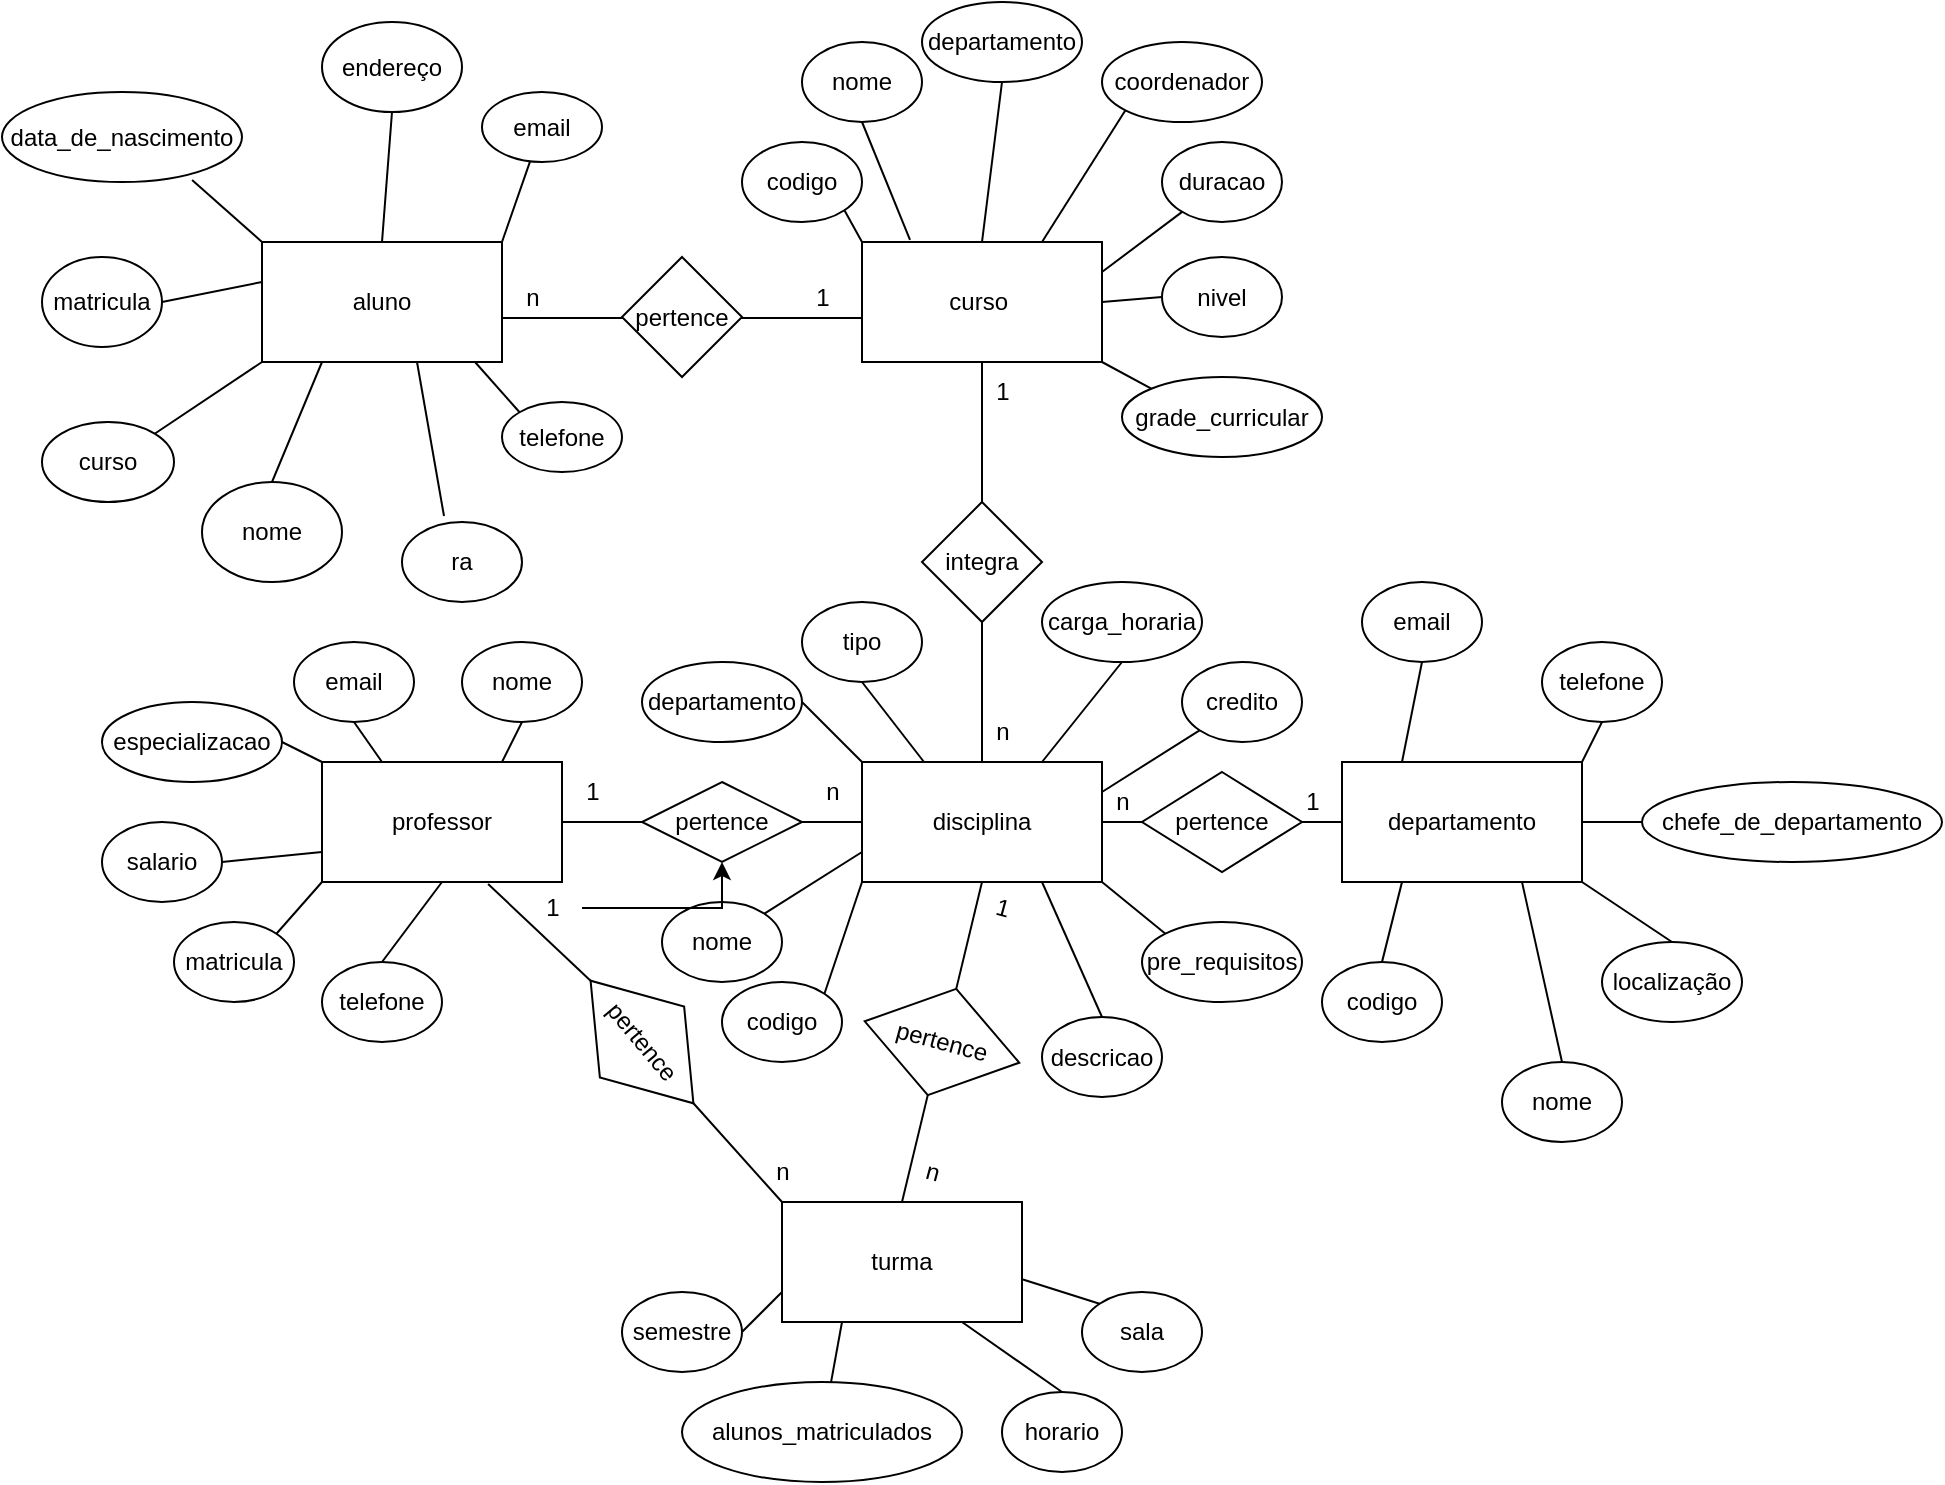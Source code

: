 <mxfile version="24.4.8" type="device">
  <diagram name="Página-1" id="oLcNaSpRR32SJvCwvY3e">
    <mxGraphModel dx="1583" dy="1569" grid="1" gridSize="10" guides="1" tooltips="1" connect="1" arrows="1" fold="1" page="1" pageScale="1" pageWidth="827" pageHeight="1169" math="0" shadow="0">
      <root>
        <mxCell id="0" />
        <mxCell id="1" parent="0" />
        <mxCell id="YKiijx3482X-Gz-cLtJe-30" value="professor" style="rounded=0;whiteSpace=wrap;html=1;" parent="1" vertex="1">
          <mxGeometry x="100" y="300" width="120" height="60" as="geometry" />
        </mxCell>
        <mxCell id="YKiijx3482X-Gz-cLtJe-31" value="departamento" style="rounded=0;whiteSpace=wrap;html=1;" parent="1" vertex="1">
          <mxGeometry x="610" y="300" width="120" height="60" as="geometry" />
        </mxCell>
        <mxCell id="YKiijx3482X-Gz-cLtJe-32" value="turma" style="rounded=0;whiteSpace=wrap;html=1;" parent="1" vertex="1">
          <mxGeometry x="330" y="520" width="120" height="60" as="geometry" />
        </mxCell>
        <mxCell id="YKiijx3482X-Gz-cLtJe-33" value="aluno" style="rounded=0;whiteSpace=wrap;html=1;" parent="1" vertex="1">
          <mxGeometry x="70" y="40" width="120" height="60" as="geometry" />
        </mxCell>
        <mxCell id="YKiijx3482X-Gz-cLtJe-34" value="curso&amp;nbsp;" style="rounded=0;whiteSpace=wrap;html=1;" parent="1" vertex="1">
          <mxGeometry x="370" y="40" width="120" height="60" as="geometry" />
        </mxCell>
        <mxCell id="YKiijx3482X-Gz-cLtJe-35" value="disciplina" style="rounded=0;whiteSpace=wrap;html=1;" parent="1" vertex="1">
          <mxGeometry x="370" y="300" width="120" height="60" as="geometry" />
        </mxCell>
        <mxCell id="YKiijx3482X-Gz-cLtJe-42" value="ra" style="ellipse;whiteSpace=wrap;html=1;" parent="1" vertex="1">
          <mxGeometry x="140" y="180" width="60" height="40" as="geometry" />
        </mxCell>
        <mxCell id="YKiijx3482X-Gz-cLtJe-43" value="matricula" style="ellipse;whiteSpace=wrap;html=1;" parent="1" vertex="1">
          <mxGeometry x="-40" y="47.5" width="60" height="45" as="geometry" />
        </mxCell>
        <mxCell id="YKiijx3482X-Gz-cLtJe-44" value="nome" style="ellipse;whiteSpace=wrap;html=1;" parent="1" vertex="1">
          <mxGeometry x="40" y="160" width="70" height="50" as="geometry" />
        </mxCell>
        <mxCell id="YKiijx3482X-Gz-cLtJe-45" value="curso" style="ellipse;whiteSpace=wrap;html=1;" parent="1" vertex="1">
          <mxGeometry x="-40" y="130" width="66" height="40" as="geometry" />
        </mxCell>
        <mxCell id="YKiijx3482X-Gz-cLtJe-46" value="email" style="ellipse;whiteSpace=wrap;html=1;" parent="1" vertex="1">
          <mxGeometry x="180" y="-35" width="60" height="35" as="geometry" />
        </mxCell>
        <mxCell id="YKiijx3482X-Gz-cLtJe-47" value="telefone" style="ellipse;whiteSpace=wrap;html=1;" parent="1" vertex="1">
          <mxGeometry x="190" y="120" width="60" height="35" as="geometry" />
        </mxCell>
        <mxCell id="YKiijx3482X-Gz-cLtJe-48" value="endereço" style="ellipse;whiteSpace=wrap;html=1;" parent="1" vertex="1">
          <mxGeometry x="100" y="-70" width="70" height="45" as="geometry" />
        </mxCell>
        <mxCell id="YKiijx3482X-Gz-cLtJe-49" value="data_de_nascimento" style="ellipse;whiteSpace=wrap;html=1;" parent="1" vertex="1">
          <mxGeometry x="-60" y="-35" width="120" height="45" as="geometry" />
        </mxCell>
        <mxCell id="YKiijx3482X-Gz-cLtJe-52" value="" style="endArrow=none;html=1;rounded=0;entryX=0;entryY=0.633;entryDx=0;entryDy=0;entryPerimeter=0;" parent="1" target="YKiijx3482X-Gz-cLtJe-34" edge="1">
          <mxGeometry width="50" height="50" relative="1" as="geometry">
            <mxPoint x="190" y="78" as="sourcePoint" />
            <mxPoint x="240" y="30" as="targetPoint" />
          </mxGeometry>
        </mxCell>
        <mxCell id="YKiijx3482X-Gz-cLtJe-53" value="pertence" style="rhombus;whiteSpace=wrap;html=1;" parent="1" vertex="1">
          <mxGeometry x="250" y="47.5" width="60" height="60" as="geometry" />
        </mxCell>
        <mxCell id="YKiijx3482X-Gz-cLtJe-54" value="" style="endArrow=none;html=1;rounded=0;exitX=0.5;exitY=0;exitDx=0;exitDy=0;entryX=0.25;entryY=1;entryDx=0;entryDy=0;" parent="1" source="YKiijx3482X-Gz-cLtJe-44" target="YKiijx3482X-Gz-cLtJe-33" edge="1">
          <mxGeometry width="50" height="50" relative="1" as="geometry">
            <mxPoint x="390" y="220" as="sourcePoint" />
            <mxPoint x="440" y="170" as="targetPoint" />
          </mxGeometry>
        </mxCell>
        <mxCell id="YKiijx3482X-Gz-cLtJe-55" value="" style="endArrow=none;html=1;rounded=0;exitX=0.35;exitY=-0.075;exitDx=0;exitDy=0;entryX=0.25;entryY=1;entryDx=0;entryDy=0;exitPerimeter=0;" parent="1" source="YKiijx3482X-Gz-cLtJe-42" edge="1">
          <mxGeometry width="50" height="50" relative="1" as="geometry">
            <mxPoint x="122.5" y="160" as="sourcePoint" />
            <mxPoint x="147.5" y="100" as="targetPoint" />
          </mxGeometry>
        </mxCell>
        <mxCell id="YKiijx3482X-Gz-cLtJe-56" value="" style="endArrow=none;html=1;rounded=0;exitX=0;exitY=0;exitDx=0;exitDy=0;entryX=0.25;entryY=1;entryDx=0;entryDy=0;" parent="1" source="YKiijx3482X-Gz-cLtJe-47" edge="1">
          <mxGeometry width="50" height="50" relative="1" as="geometry">
            <mxPoint x="190" y="177" as="sourcePoint" />
            <mxPoint x="176.5" y="100" as="targetPoint" />
          </mxGeometry>
        </mxCell>
        <mxCell id="YKiijx3482X-Gz-cLtJe-57" value="" style="endArrow=none;html=1;rounded=0;entryX=0.25;entryY=1;entryDx=0;entryDy=0;exitX=0.5;exitY=0;exitDx=0;exitDy=0;" parent="1" source="YKiijx3482X-Gz-cLtJe-33" edge="1">
          <mxGeometry width="50" height="50" relative="1" as="geometry">
            <mxPoint x="100" y="40" as="sourcePoint" />
            <mxPoint x="135" y="-25" as="targetPoint" />
          </mxGeometry>
        </mxCell>
        <mxCell id="YKiijx3482X-Gz-cLtJe-58" value="" style="endArrow=none;html=1;rounded=0;exitX=1;exitY=0;exitDx=0;exitDy=0;entryX=0.25;entryY=1;entryDx=0;entryDy=0;" parent="1" source="YKiijx3482X-Gz-cLtJe-45" edge="1">
          <mxGeometry width="50" height="50" relative="1" as="geometry">
            <mxPoint x="45" y="160" as="sourcePoint" />
            <mxPoint x="70" y="100" as="targetPoint" />
          </mxGeometry>
        </mxCell>
        <mxCell id="YKiijx3482X-Gz-cLtJe-59" value="" style="endArrow=none;html=1;rounded=0;exitX=0;exitY=0;exitDx=0;exitDy=0;entryX=0.792;entryY=0.978;entryDx=0;entryDy=0;entryPerimeter=0;" parent="1" source="YKiijx3482X-Gz-cLtJe-33" target="YKiijx3482X-Gz-cLtJe-49" edge="1">
          <mxGeometry width="50" height="50" relative="1" as="geometry">
            <mxPoint x="40" y="80" as="sourcePoint" />
            <mxPoint x="65" y="20" as="targetPoint" />
          </mxGeometry>
        </mxCell>
        <mxCell id="YKiijx3482X-Gz-cLtJe-60" value="" style="endArrow=none;html=1;rounded=0;exitX=1;exitY=0.5;exitDx=0;exitDy=0;entryX=0.25;entryY=1;entryDx=0;entryDy=0;" parent="1" source="YKiijx3482X-Gz-cLtJe-43" edge="1">
          <mxGeometry width="50" height="50" relative="1" as="geometry">
            <mxPoint x="45" y="120" as="sourcePoint" />
            <mxPoint x="70" y="60" as="targetPoint" />
          </mxGeometry>
        </mxCell>
        <mxCell id="YKiijx3482X-Gz-cLtJe-62" value="" style="endArrow=none;html=1;rounded=0;exitX=1;exitY=0;exitDx=0;exitDy=0;" parent="1" source="YKiijx3482X-Gz-cLtJe-33" target="YKiijx3482X-Gz-cLtJe-46" edge="1">
          <mxGeometry width="50" height="50" relative="1" as="geometry">
            <mxPoint x="80" y="50" as="sourcePoint" />
            <mxPoint x="75" y="30" as="targetPoint" />
          </mxGeometry>
        </mxCell>
        <mxCell id="YKiijx3482X-Gz-cLtJe-63" value="" style="endArrow=none;html=1;rounded=0;entryX=0.5;entryY=1;entryDx=0;entryDy=0;" parent="1" source="YKiijx3482X-Gz-cLtJe-64" target="YKiijx3482X-Gz-cLtJe-34" edge="1">
          <mxGeometry width="50" height="50" relative="1" as="geometry">
            <mxPoint x="430" y="300" as="sourcePoint" />
            <mxPoint x="480" y="250" as="targetPoint" />
          </mxGeometry>
        </mxCell>
        <mxCell id="YKiijx3482X-Gz-cLtJe-65" value="" style="endArrow=none;html=1;rounded=0;entryX=0.5;entryY=1;entryDx=0;entryDy=0;" parent="1" target="YKiijx3482X-Gz-cLtJe-64" edge="1">
          <mxGeometry width="50" height="50" relative="1" as="geometry">
            <mxPoint x="430" y="300" as="sourcePoint" />
            <mxPoint x="430" y="100" as="targetPoint" />
          </mxGeometry>
        </mxCell>
        <mxCell id="YKiijx3482X-Gz-cLtJe-64" value="integra" style="rhombus;whiteSpace=wrap;html=1;" parent="1" vertex="1">
          <mxGeometry x="400" y="170" width="60" height="60" as="geometry" />
        </mxCell>
        <mxCell id="YKiijx3482X-Gz-cLtJe-67" value="nivel" style="ellipse;whiteSpace=wrap;html=1;" parent="1" vertex="1">
          <mxGeometry x="520" y="47.5" width="60" height="40" as="geometry" />
        </mxCell>
        <mxCell id="YKiijx3482X-Gz-cLtJe-68" value="duracao" style="ellipse;whiteSpace=wrap;html=1;" parent="1" vertex="1">
          <mxGeometry x="520" y="-10" width="60" height="40" as="geometry" />
        </mxCell>
        <mxCell id="YKiijx3482X-Gz-cLtJe-69" value="coordenador" style="ellipse;whiteSpace=wrap;html=1;" parent="1" vertex="1">
          <mxGeometry x="490" y="-60" width="80" height="40" as="geometry" />
        </mxCell>
        <mxCell id="YKiijx3482X-Gz-cLtJe-70" value="nome" style="ellipse;whiteSpace=wrap;html=1;" parent="1" vertex="1">
          <mxGeometry x="340" y="-60" width="60" height="40" as="geometry" />
        </mxCell>
        <mxCell id="YKiijx3482X-Gz-cLtJe-71" value="codigo" style="ellipse;whiteSpace=wrap;html=1;" parent="1" vertex="1">
          <mxGeometry x="310" y="-10" width="60" height="40" as="geometry" />
        </mxCell>
        <mxCell id="YKiijx3482X-Gz-cLtJe-72" value="departamento" style="ellipse;whiteSpace=wrap;html=1;" parent="1" vertex="1">
          <mxGeometry x="400" y="-80" width="80" height="40" as="geometry" />
        </mxCell>
        <mxCell id="YKiijx3482X-Gz-cLtJe-74" value="grade_curricular" style="ellipse;whiteSpace=wrap;html=1;" parent="1" vertex="1">
          <mxGeometry x="500" y="107.5" width="100" height="40" as="geometry" />
        </mxCell>
        <mxCell id="YKiijx3482X-Gz-cLtJe-78" value="" style="endArrow=none;html=1;rounded=0;exitX=1;exitY=1;exitDx=0;exitDy=0;entryX=0;entryY=0;entryDx=0;entryDy=0;" parent="1" source="YKiijx3482X-Gz-cLtJe-71" target="YKiijx3482X-Gz-cLtJe-34" edge="1">
          <mxGeometry width="50" height="50" relative="1" as="geometry">
            <mxPoint x="630" y="220" as="sourcePoint" />
            <mxPoint x="680" y="170" as="targetPoint" />
          </mxGeometry>
        </mxCell>
        <mxCell id="YKiijx3482X-Gz-cLtJe-79" value="" style="endArrow=none;html=1;rounded=0;entryX=0.2;entryY=-0.017;entryDx=0;entryDy=0;entryPerimeter=0;exitX=0.5;exitY=1;exitDx=0;exitDy=0;" parent="1" source="YKiijx3482X-Gz-cLtJe-70" target="YKiijx3482X-Gz-cLtJe-34" edge="1">
          <mxGeometry width="50" height="50" relative="1" as="geometry">
            <mxPoint x="390" y="-10" as="sourcePoint" />
            <mxPoint x="380" y="50" as="targetPoint" />
          </mxGeometry>
        </mxCell>
        <mxCell id="YKiijx3482X-Gz-cLtJe-80" value="" style="endArrow=none;html=1;rounded=0;entryX=1;entryY=1;entryDx=0;entryDy=0;exitX=0;exitY=0;exitDx=0;exitDy=0;" parent="1" source="YKiijx3482X-Gz-cLtJe-74" target="YKiijx3482X-Gz-cLtJe-34" edge="1">
          <mxGeometry width="50" height="50" relative="1" as="geometry">
            <mxPoint x="380" y="-10" as="sourcePoint" />
            <mxPoint x="404" y="49" as="targetPoint" />
          </mxGeometry>
        </mxCell>
        <mxCell id="YKiijx3482X-Gz-cLtJe-81" value="" style="endArrow=none;html=1;rounded=0;entryX=0.5;entryY=0;entryDx=0;entryDy=0;exitX=0.5;exitY=1;exitDx=0;exitDy=0;" parent="1" source="YKiijx3482X-Gz-cLtJe-72" target="YKiijx3482X-Gz-cLtJe-34" edge="1">
          <mxGeometry width="50" height="50" relative="1" as="geometry">
            <mxPoint x="390" as="sourcePoint" />
            <mxPoint x="414" y="59" as="targetPoint" />
          </mxGeometry>
        </mxCell>
        <mxCell id="YKiijx3482X-Gz-cLtJe-82" value="" style="endArrow=none;html=1;rounded=0;entryX=1;entryY=0.25;entryDx=0;entryDy=0;" parent="1" source="YKiijx3482X-Gz-cLtJe-68" target="YKiijx3482X-Gz-cLtJe-34" edge="1">
          <mxGeometry width="50" height="50" relative="1" as="geometry">
            <mxPoint x="400" y="10" as="sourcePoint" />
            <mxPoint x="424" y="69" as="targetPoint" />
          </mxGeometry>
        </mxCell>
        <mxCell id="YKiijx3482X-Gz-cLtJe-83" value="" style="endArrow=none;html=1;rounded=0;entryX=0;entryY=0.5;entryDx=0;entryDy=0;exitX=1;exitY=0.5;exitDx=0;exitDy=0;" parent="1" source="YKiijx3482X-Gz-cLtJe-34" target="YKiijx3482X-Gz-cLtJe-67" edge="1">
          <mxGeometry width="50" height="50" relative="1" as="geometry">
            <mxPoint x="410" y="20" as="sourcePoint" />
            <mxPoint x="434" y="79" as="targetPoint" />
          </mxGeometry>
        </mxCell>
        <mxCell id="YKiijx3482X-Gz-cLtJe-84" value="" style="endArrow=none;html=1;rounded=0;entryX=0;entryY=1;entryDx=0;entryDy=0;exitX=0.75;exitY=0;exitDx=0;exitDy=0;" parent="1" source="YKiijx3482X-Gz-cLtJe-34" target="YKiijx3482X-Gz-cLtJe-69" edge="1">
          <mxGeometry width="50" height="50" relative="1" as="geometry">
            <mxPoint x="420" y="30" as="sourcePoint" />
            <mxPoint x="444" y="89" as="targetPoint" />
          </mxGeometry>
        </mxCell>
        <mxCell id="3AQSXUsUNQatvTaao-cf-1" value="" style="endArrow=none;html=1;rounded=0;entryX=0.5;entryY=1;entryDx=0;entryDy=0;exitX=0.5;exitY=0;exitDx=0;exitDy=0;" parent="1" source="3AQSXUsUNQatvTaao-cf-31" target="YKiijx3482X-Gz-cLtJe-35" edge="1">
          <mxGeometry width="50" height="50" relative="1" as="geometry">
            <mxPoint x="350" y="460" as="sourcePoint" />
            <mxPoint x="400" y="410" as="targetPoint" />
          </mxGeometry>
        </mxCell>
        <mxCell id="3AQSXUsUNQatvTaao-cf-2" value="" style="endArrow=none;html=1;rounded=0;entryX=0.692;entryY=1.017;entryDx=0;entryDy=0;exitX=0;exitY=0.5;exitDx=0;exitDy=0;entryPerimeter=0;" parent="1" source="3AQSXUsUNQatvTaao-cf-32" target="YKiijx3482X-Gz-cLtJe-30" edge="1">
          <mxGeometry width="50" height="50" relative="1" as="geometry">
            <mxPoint x="230" y="460" as="sourcePoint" />
            <mxPoint x="280" y="360" as="targetPoint" />
          </mxGeometry>
        </mxCell>
        <mxCell id="3AQSXUsUNQatvTaao-cf-3" value="" style="endArrow=none;html=1;rounded=0;exitX=1;exitY=0.5;exitDx=0;exitDy=0;entryX=0;entryY=0.5;entryDx=0;entryDy=0;" parent="1" source="YKiijx3482X-Gz-cLtJe-35" target="YKiijx3482X-Gz-cLtJe-31" edge="1">
          <mxGeometry width="50" height="50" relative="1" as="geometry">
            <mxPoint x="510" y="350" as="sourcePoint" />
            <mxPoint x="560" y="300" as="targetPoint" />
          </mxGeometry>
        </mxCell>
        <mxCell id="3AQSXUsUNQatvTaao-cf-4" value="" style="endArrow=none;html=1;rounded=0;exitX=1;exitY=0.5;exitDx=0;exitDy=0;entryX=0;entryY=0.5;entryDx=0;entryDy=0;" parent="1" source="ui1jaAKUP6mF5Ly_i67R-22" target="YKiijx3482X-Gz-cLtJe-35" edge="1">
          <mxGeometry width="50" height="50" relative="1" as="geometry">
            <mxPoint x="510" y="350" as="sourcePoint" />
            <mxPoint x="560" y="300" as="targetPoint" />
          </mxGeometry>
        </mxCell>
        <mxCell id="3AQSXUsUNQatvTaao-cf-7" value="nome" style="ellipse;whiteSpace=wrap;html=1;" parent="1" vertex="1">
          <mxGeometry x="690" y="450" width="60" height="40" as="geometry" />
        </mxCell>
        <mxCell id="3AQSXUsUNQatvTaao-cf-8" value="localização" style="ellipse;whiteSpace=wrap;html=1;" parent="1" vertex="1">
          <mxGeometry x="740" y="390" width="70" height="40" as="geometry" />
        </mxCell>
        <mxCell id="3AQSXUsUNQatvTaao-cf-9" value="chefe_de_departamento" style="ellipse;whiteSpace=wrap;html=1;" parent="1" vertex="1">
          <mxGeometry x="760" y="310" width="150" height="40" as="geometry" />
        </mxCell>
        <mxCell id="3AQSXUsUNQatvTaao-cf-10" value="telefone" style="ellipse;whiteSpace=wrap;html=1;" parent="1" vertex="1">
          <mxGeometry x="710" y="240" width="60" height="40" as="geometry" />
        </mxCell>
        <mxCell id="3AQSXUsUNQatvTaao-cf-11" value="email" style="ellipse;whiteSpace=wrap;html=1;" parent="1" vertex="1">
          <mxGeometry x="620" y="210" width="60" height="40" as="geometry" />
        </mxCell>
        <mxCell id="3AQSXUsUNQatvTaao-cf-12" value="codigo" style="ellipse;whiteSpace=wrap;html=1;" parent="1" vertex="1">
          <mxGeometry x="600" y="400" width="60" height="40" as="geometry" />
        </mxCell>
        <mxCell id="3AQSXUsUNQatvTaao-cf-13" value="" style="endArrow=none;html=1;rounded=0;exitX=0.25;exitY=0;exitDx=0;exitDy=0;" parent="1" source="YKiijx3482X-Gz-cLtJe-31" edge="1">
          <mxGeometry width="50" height="50" relative="1" as="geometry">
            <mxPoint x="600" y="300" as="sourcePoint" />
            <mxPoint x="650" y="250" as="targetPoint" />
          </mxGeometry>
        </mxCell>
        <mxCell id="3AQSXUsUNQatvTaao-cf-14" value="" style="endArrow=none;html=1;rounded=0;exitX=0.5;exitY=0;exitDx=0;exitDy=0;entryX=0.25;entryY=1;entryDx=0;entryDy=0;" parent="1" source="3AQSXUsUNQatvTaao-cf-12" target="YKiijx3482X-Gz-cLtJe-31" edge="1">
          <mxGeometry width="50" height="50" relative="1" as="geometry">
            <mxPoint x="650" y="310" as="sourcePoint" />
            <mxPoint x="650" y="380" as="targetPoint" />
          </mxGeometry>
        </mxCell>
        <mxCell id="3AQSXUsUNQatvTaao-cf-15" value="" style="endArrow=none;html=1;rounded=0;exitX=1;exitY=0;exitDx=0;exitDy=0;entryX=0.5;entryY=1;entryDx=0;entryDy=0;" parent="1" source="YKiijx3482X-Gz-cLtJe-31" target="3AQSXUsUNQatvTaao-cf-10" edge="1">
          <mxGeometry width="50" height="50" relative="1" as="geometry">
            <mxPoint x="660" y="320" as="sourcePoint" />
            <mxPoint x="670" y="270" as="targetPoint" />
          </mxGeometry>
        </mxCell>
        <mxCell id="3AQSXUsUNQatvTaao-cf-16" value="" style="endArrow=none;html=1;rounded=0;exitX=1;exitY=0.5;exitDx=0;exitDy=0;entryX=0;entryY=0.5;entryDx=0;entryDy=0;" parent="1" source="YKiijx3482X-Gz-cLtJe-31" target="3AQSXUsUNQatvTaao-cf-9" edge="1">
          <mxGeometry width="50" height="50" relative="1" as="geometry">
            <mxPoint x="670" y="330" as="sourcePoint" />
            <mxPoint x="680" y="280" as="targetPoint" />
          </mxGeometry>
        </mxCell>
        <mxCell id="3AQSXUsUNQatvTaao-cf-17" value="" style="endArrow=none;html=1;rounded=0;exitX=0.75;exitY=1;exitDx=0;exitDy=0;entryX=0.5;entryY=0;entryDx=0;entryDy=0;" parent="1" source="YKiijx3482X-Gz-cLtJe-31" target="3AQSXUsUNQatvTaao-cf-7" edge="1">
          <mxGeometry width="50" height="50" relative="1" as="geometry">
            <mxPoint x="680" y="340" as="sourcePoint" />
            <mxPoint x="690" y="290" as="targetPoint" />
          </mxGeometry>
        </mxCell>
        <mxCell id="3AQSXUsUNQatvTaao-cf-18" value="" style="endArrow=none;html=1;rounded=0;exitX=0.5;exitY=0;exitDx=0;exitDy=0;entryX=1;entryY=1;entryDx=0;entryDy=0;" parent="1" source="3AQSXUsUNQatvTaao-cf-8" target="YKiijx3482X-Gz-cLtJe-31" edge="1">
          <mxGeometry width="50" height="50" relative="1" as="geometry">
            <mxPoint x="690" y="350" as="sourcePoint" />
            <mxPoint x="700" y="300" as="targetPoint" />
          </mxGeometry>
        </mxCell>
        <mxCell id="3AQSXUsUNQatvTaao-cf-19" style="edgeStyle=orthogonalEdgeStyle;rounded=0;orthogonalLoop=1;jettySize=auto;html=1;exitX=0.5;exitY=1;exitDx=0;exitDy=0;" parent="1" source="3AQSXUsUNQatvTaao-cf-12" target="3AQSXUsUNQatvTaao-cf-12" edge="1">
          <mxGeometry relative="1" as="geometry" />
        </mxCell>
        <mxCell id="3AQSXUsUNQatvTaao-cf-21" value="departamento" style="ellipse;whiteSpace=wrap;html=1;" parent="1" vertex="1">
          <mxGeometry x="260" y="250" width="80" height="40" as="geometry" />
        </mxCell>
        <mxCell id="3AQSXUsUNQatvTaao-cf-22" value="tipo" style="ellipse;whiteSpace=wrap;html=1;" parent="1" vertex="1">
          <mxGeometry x="340" y="220" width="60" height="40" as="geometry" />
        </mxCell>
        <mxCell id="3AQSXUsUNQatvTaao-cf-23" value="carga_horaria" style="ellipse;whiteSpace=wrap;html=1;" parent="1" vertex="1">
          <mxGeometry x="460" y="210" width="80" height="40" as="geometry" />
        </mxCell>
        <mxCell id="3AQSXUsUNQatvTaao-cf-24" value="credito" style="ellipse;whiteSpace=wrap;html=1;" parent="1" vertex="1">
          <mxGeometry x="530" y="250" width="60" height="40" as="geometry" />
        </mxCell>
        <mxCell id="3AQSXUsUNQatvTaao-cf-25" value="nome" style="ellipse;whiteSpace=wrap;html=1;" parent="1" vertex="1">
          <mxGeometry x="270" y="370" width="60" height="40" as="geometry" />
        </mxCell>
        <mxCell id="3AQSXUsUNQatvTaao-cf-26" value="codigo" style="ellipse;whiteSpace=wrap;html=1;" parent="1" vertex="1">
          <mxGeometry x="300" y="410" width="60" height="40" as="geometry" />
        </mxCell>
        <mxCell id="3AQSXUsUNQatvTaao-cf-27" value="pre_requisitos" style="ellipse;whiteSpace=wrap;html=1;" parent="1" vertex="1">
          <mxGeometry x="510" y="380" width="80" height="40" as="geometry" />
        </mxCell>
        <mxCell id="3AQSXUsUNQatvTaao-cf-28" value="descricao" style="ellipse;whiteSpace=wrap;html=1;" parent="1" vertex="1">
          <mxGeometry x="460" y="427.5" width="60" height="40" as="geometry" />
        </mxCell>
        <mxCell id="3AQSXUsUNQatvTaao-cf-30" value="pertence" style="rhombus;whiteSpace=wrap;html=1;" parent="1" vertex="1">
          <mxGeometry x="510" y="305" width="80" height="50" as="geometry" />
        </mxCell>
        <mxCell id="ui1jaAKUP6mF5Ly_i67R-1" value="matricula" style="ellipse;whiteSpace=wrap;html=1;" vertex="1" parent="1">
          <mxGeometry x="26" y="380" width="60" height="40" as="geometry" />
        </mxCell>
        <mxCell id="ui1jaAKUP6mF5Ly_i67R-2" value="telefone" style="ellipse;whiteSpace=wrap;html=1;" vertex="1" parent="1">
          <mxGeometry x="100" y="400" width="60" height="40" as="geometry" />
        </mxCell>
        <mxCell id="ui1jaAKUP6mF5Ly_i67R-3" value="salario" style="ellipse;whiteSpace=wrap;html=1;" vertex="1" parent="1">
          <mxGeometry x="-10" y="330" width="60" height="40" as="geometry" />
        </mxCell>
        <mxCell id="ui1jaAKUP6mF5Ly_i67R-4" value="especializacao" style="ellipse;whiteSpace=wrap;html=1;" vertex="1" parent="1">
          <mxGeometry x="-10" y="270" width="90" height="40" as="geometry" />
        </mxCell>
        <mxCell id="ui1jaAKUP6mF5Ly_i67R-5" value="email" style="ellipse;whiteSpace=wrap;html=1;" vertex="1" parent="1">
          <mxGeometry x="86" y="240" width="60" height="40" as="geometry" />
        </mxCell>
        <mxCell id="ui1jaAKUP6mF5Ly_i67R-6" value="nome" style="ellipse;whiteSpace=wrap;html=1;" vertex="1" parent="1">
          <mxGeometry x="170" y="240" width="60" height="40" as="geometry" />
        </mxCell>
        <mxCell id="ui1jaAKUP6mF5Ly_i67R-8" value="" style="endArrow=none;html=1;rounded=0;exitX=0;exitY=0;exitDx=0;exitDy=0;entryX=1;entryY=1;entryDx=0;entryDy=0;" edge="1" parent="1" source="3AQSXUsUNQatvTaao-cf-27" target="YKiijx3482X-Gz-cLtJe-35">
          <mxGeometry width="50" height="50" relative="1" as="geometry">
            <mxPoint x="640" y="410" as="sourcePoint" />
            <mxPoint x="488" y="367" as="targetPoint" />
          </mxGeometry>
        </mxCell>
        <mxCell id="ui1jaAKUP6mF5Ly_i67R-9" value="" style="endArrow=none;html=1;rounded=0;exitX=1;exitY=0;exitDx=0;exitDy=0;entryX=0;entryY=1;entryDx=0;entryDy=0;" edge="1" parent="1" source="3AQSXUsUNQatvTaao-cf-26" target="YKiijx3482X-Gz-cLtJe-35">
          <mxGeometry width="50" height="50" relative="1" as="geometry">
            <mxPoint x="532" y="396" as="sourcePoint" />
            <mxPoint x="500" y="370" as="targetPoint" />
          </mxGeometry>
        </mxCell>
        <mxCell id="ui1jaAKUP6mF5Ly_i67R-10" value="" style="endArrow=none;html=1;rounded=0;exitX=0.5;exitY=0;exitDx=0;exitDy=0;entryX=0.75;entryY=1;entryDx=0;entryDy=0;" edge="1" parent="1" source="3AQSXUsUNQatvTaao-cf-28" target="YKiijx3482X-Gz-cLtJe-35">
          <mxGeometry width="50" height="50" relative="1" as="geometry">
            <mxPoint x="542" y="406" as="sourcePoint" />
            <mxPoint x="510" y="380" as="targetPoint" />
          </mxGeometry>
        </mxCell>
        <mxCell id="ui1jaAKUP6mF5Ly_i67R-12" value="" style="endArrow=none;html=1;rounded=0;exitX=1;exitY=0;exitDx=0;exitDy=0;entryX=0;entryY=0.75;entryDx=0;entryDy=0;" edge="1" parent="1" source="3AQSXUsUNQatvTaao-cf-25" target="YKiijx3482X-Gz-cLtJe-35">
          <mxGeometry width="50" height="50" relative="1" as="geometry">
            <mxPoint x="400" y="360" as="sourcePoint" />
            <mxPoint x="450" y="310" as="targetPoint" />
          </mxGeometry>
        </mxCell>
        <mxCell id="ui1jaAKUP6mF5Ly_i67R-13" value="" style="endArrow=none;html=1;rounded=0;exitX=1;exitY=0.5;exitDx=0;exitDy=0;entryX=0;entryY=0;entryDx=0;entryDy=0;" edge="1" parent="1" source="3AQSXUsUNQatvTaao-cf-21" target="YKiijx3482X-Gz-cLtJe-35">
          <mxGeometry width="50" height="50" relative="1" as="geometry">
            <mxPoint x="400" y="360" as="sourcePoint" />
            <mxPoint x="450" y="310" as="targetPoint" />
          </mxGeometry>
        </mxCell>
        <mxCell id="ui1jaAKUP6mF5Ly_i67R-15" value="" style="endArrow=none;html=1;rounded=0;entryX=0.5;entryY=1;entryDx=0;entryDy=0;" edge="1" parent="1" target="3AQSXUsUNQatvTaao-cf-22">
          <mxGeometry width="50" height="50" relative="1" as="geometry">
            <mxPoint x="401" y="300" as="sourcePoint" />
            <mxPoint x="450" y="310" as="targetPoint" />
          </mxGeometry>
        </mxCell>
        <mxCell id="ui1jaAKUP6mF5Ly_i67R-16" value="" style="endArrow=none;html=1;rounded=0;entryX=0.5;entryY=1;entryDx=0;entryDy=0;exitX=0.75;exitY=0;exitDx=0;exitDy=0;" edge="1" parent="1" source="YKiijx3482X-Gz-cLtJe-35" target="3AQSXUsUNQatvTaao-cf-23">
          <mxGeometry width="50" height="50" relative="1" as="geometry">
            <mxPoint x="400" y="360" as="sourcePoint" />
            <mxPoint x="450" y="310" as="targetPoint" />
          </mxGeometry>
        </mxCell>
        <mxCell id="ui1jaAKUP6mF5Ly_i67R-17" value="" style="endArrow=none;html=1;rounded=0;entryX=0;entryY=1;entryDx=0;entryDy=0;exitX=1;exitY=0.25;exitDx=0;exitDy=0;" edge="1" parent="1" source="YKiijx3482X-Gz-cLtJe-35" target="3AQSXUsUNQatvTaao-cf-24">
          <mxGeometry width="50" height="50" relative="1" as="geometry">
            <mxPoint x="400" y="360" as="sourcePoint" />
            <mxPoint x="450" y="310" as="targetPoint" />
          </mxGeometry>
        </mxCell>
        <mxCell id="ui1jaAKUP6mF5Ly_i67R-18" value="" style="endArrow=none;html=1;rounded=0;entryX=0.5;entryY=1;entryDx=0;entryDy=0;exitX=0.5;exitY=0;exitDx=0;exitDy=0;" edge="1" parent="1" source="YKiijx3482X-Gz-cLtJe-32" target="3AQSXUsUNQatvTaao-cf-31">
          <mxGeometry width="50" height="50" relative="1" as="geometry">
            <mxPoint x="390" y="520" as="sourcePoint" />
            <mxPoint x="430" y="360" as="targetPoint" />
          </mxGeometry>
        </mxCell>
        <mxCell id="3AQSXUsUNQatvTaao-cf-31" value="pertence" style="rhombus;whiteSpace=wrap;html=1;rotation=15;" parent="1" vertex="1">
          <mxGeometry x="370" y="412.5" width="80" height="55" as="geometry" />
        </mxCell>
        <mxCell id="ui1jaAKUP6mF5Ly_i67R-19" value="" style="endArrow=none;html=1;rounded=0;exitX=0;exitY=0;exitDx=0;exitDy=0;entryX=1;entryY=0.5;entryDx=0;entryDy=0;" edge="1" parent="1" source="YKiijx3482X-Gz-cLtJe-32" target="3AQSXUsUNQatvTaao-cf-32">
          <mxGeometry width="50" height="50" relative="1" as="geometry">
            <mxPoint x="330" y="520" as="sourcePoint" />
            <mxPoint x="248" y="470" as="targetPoint" />
          </mxGeometry>
        </mxCell>
        <mxCell id="3AQSXUsUNQatvTaao-cf-32" value="pertence" style="rhombus;whiteSpace=wrap;html=1;rotation=50;" parent="1" vertex="1">
          <mxGeometry x="220" y="412.5" width="80" height="55" as="geometry" />
        </mxCell>
        <mxCell id="ui1jaAKUP6mF5Ly_i67R-23" value="" style="endArrow=none;html=1;rounded=0;exitX=0.5;exitY=0;exitDx=0;exitDy=0;entryX=0.5;entryY=1;entryDx=0;entryDy=0;" edge="1" parent="1" source="ui1jaAKUP6mF5Ly_i67R-2" target="YKiijx3482X-Gz-cLtJe-30">
          <mxGeometry width="50" height="50" relative="1" as="geometry">
            <mxPoint x="160" y="390" as="sourcePoint" />
            <mxPoint x="210" y="340" as="targetPoint" />
          </mxGeometry>
        </mxCell>
        <mxCell id="ui1jaAKUP6mF5Ly_i67R-24" value="" style="endArrow=none;html=1;rounded=0;exitX=1;exitY=0;exitDx=0;exitDy=0;entryX=0;entryY=1;entryDx=0;entryDy=0;" edge="1" parent="1" source="ui1jaAKUP6mF5Ly_i67R-1" target="YKiijx3482X-Gz-cLtJe-30">
          <mxGeometry width="50" height="50" relative="1" as="geometry">
            <mxPoint x="160" y="390" as="sourcePoint" />
            <mxPoint x="210" y="340" as="targetPoint" />
          </mxGeometry>
        </mxCell>
        <mxCell id="ui1jaAKUP6mF5Ly_i67R-25" value="" style="endArrow=none;html=1;rounded=0;exitX=1;exitY=0.5;exitDx=0;exitDy=0;entryX=0;entryY=0.75;entryDx=0;entryDy=0;" edge="1" parent="1" source="ui1jaAKUP6mF5Ly_i67R-3" target="YKiijx3482X-Gz-cLtJe-30">
          <mxGeometry width="50" height="50" relative="1" as="geometry">
            <mxPoint x="160" y="390" as="sourcePoint" />
            <mxPoint x="210" y="340" as="targetPoint" />
          </mxGeometry>
        </mxCell>
        <mxCell id="ui1jaAKUP6mF5Ly_i67R-27" value="" style="endArrow=none;html=1;rounded=0;entryX=1;entryY=0.5;entryDx=0;entryDy=0;exitX=0;exitY=0;exitDx=0;exitDy=0;" edge="1" parent="1" source="YKiijx3482X-Gz-cLtJe-30" target="ui1jaAKUP6mF5Ly_i67R-4">
          <mxGeometry width="50" height="50" relative="1" as="geometry">
            <mxPoint x="160" y="390" as="sourcePoint" />
            <mxPoint x="210" y="340" as="targetPoint" />
          </mxGeometry>
        </mxCell>
        <mxCell id="ui1jaAKUP6mF5Ly_i67R-28" value="" style="endArrow=none;html=1;rounded=0;entryX=0.5;entryY=1;entryDx=0;entryDy=0;exitX=0.25;exitY=0;exitDx=0;exitDy=0;" edge="1" parent="1" source="YKiijx3482X-Gz-cLtJe-30" target="ui1jaAKUP6mF5Ly_i67R-5">
          <mxGeometry width="50" height="50" relative="1" as="geometry">
            <mxPoint x="160" y="390" as="sourcePoint" />
            <mxPoint x="210" y="340" as="targetPoint" />
          </mxGeometry>
        </mxCell>
        <mxCell id="ui1jaAKUP6mF5Ly_i67R-29" value="" style="endArrow=none;html=1;rounded=0;entryX=0.5;entryY=1;entryDx=0;entryDy=0;exitX=0.75;exitY=0;exitDx=0;exitDy=0;" edge="1" parent="1" source="YKiijx3482X-Gz-cLtJe-30" target="ui1jaAKUP6mF5Ly_i67R-6">
          <mxGeometry width="50" height="50" relative="1" as="geometry">
            <mxPoint x="160" y="390" as="sourcePoint" />
            <mxPoint x="210" y="340" as="targetPoint" />
          </mxGeometry>
        </mxCell>
        <mxCell id="ui1jaAKUP6mF5Ly_i67R-30" value="semestre" style="ellipse;whiteSpace=wrap;html=1;" vertex="1" parent="1">
          <mxGeometry x="250" y="565" width="60" height="40" as="geometry" />
        </mxCell>
        <mxCell id="ui1jaAKUP6mF5Ly_i67R-31" value="alunos_matriculados" style="ellipse;whiteSpace=wrap;html=1;" vertex="1" parent="1">
          <mxGeometry x="280" y="610" width="140" height="50" as="geometry" />
        </mxCell>
        <mxCell id="ui1jaAKUP6mF5Ly_i67R-32" value="sala" style="ellipse;whiteSpace=wrap;html=1;" vertex="1" parent="1">
          <mxGeometry x="480" y="565" width="60" height="40" as="geometry" />
        </mxCell>
        <mxCell id="ui1jaAKUP6mF5Ly_i67R-33" value="horario" style="ellipse;whiteSpace=wrap;html=1;" vertex="1" parent="1">
          <mxGeometry x="440" y="615" width="60" height="40" as="geometry" />
        </mxCell>
        <mxCell id="ui1jaAKUP6mF5Ly_i67R-35" value="" style="endArrow=none;html=1;rounded=0;entryX=0.25;entryY=1;entryDx=0;entryDy=0;" edge="1" parent="1" source="ui1jaAKUP6mF5Ly_i67R-31" target="YKiijx3482X-Gz-cLtJe-32">
          <mxGeometry width="50" height="50" relative="1" as="geometry">
            <mxPoint x="440" y="650" as="sourcePoint" />
            <mxPoint x="490" y="600" as="targetPoint" />
          </mxGeometry>
        </mxCell>
        <mxCell id="ui1jaAKUP6mF5Ly_i67R-36" value="" style="endArrow=none;html=1;rounded=0;exitX=1;exitY=0.5;exitDx=0;exitDy=0;entryX=0;entryY=0.75;entryDx=0;entryDy=0;" edge="1" parent="1" source="ui1jaAKUP6mF5Ly_i67R-30" target="YKiijx3482X-Gz-cLtJe-32">
          <mxGeometry width="50" height="50" relative="1" as="geometry">
            <mxPoint x="440" y="650" as="sourcePoint" />
            <mxPoint x="490" y="600" as="targetPoint" />
          </mxGeometry>
        </mxCell>
        <mxCell id="ui1jaAKUP6mF5Ly_i67R-37" value="" style="endArrow=none;html=1;rounded=0;exitX=0.75;exitY=1;exitDx=0;exitDy=0;entryX=0.5;entryY=0;entryDx=0;entryDy=0;" edge="1" parent="1" source="YKiijx3482X-Gz-cLtJe-32" target="ui1jaAKUP6mF5Ly_i67R-33">
          <mxGeometry width="50" height="50" relative="1" as="geometry">
            <mxPoint x="440" y="650" as="sourcePoint" />
            <mxPoint x="490" y="600" as="targetPoint" />
          </mxGeometry>
        </mxCell>
        <mxCell id="ui1jaAKUP6mF5Ly_i67R-38" value="" style="endArrow=none;html=1;rounded=0;exitX=1.004;exitY=0.646;exitDx=0;exitDy=0;exitPerimeter=0;entryX=0;entryY=0;entryDx=0;entryDy=0;" edge="1" parent="1" source="YKiijx3482X-Gz-cLtJe-32" target="ui1jaAKUP6mF5Ly_i67R-32">
          <mxGeometry width="50" height="50" relative="1" as="geometry">
            <mxPoint x="440" y="650" as="sourcePoint" />
            <mxPoint x="490" y="600" as="targetPoint" />
          </mxGeometry>
        </mxCell>
        <mxCell id="ui1jaAKUP6mF5Ly_i67R-40" value="1" style="text;html=1;align=center;verticalAlign=middle;resizable=0;points=[];autosize=1;strokeColor=none;fillColor=none;rotation=15;" vertex="1" parent="1">
          <mxGeometry x="425" y="358" width="30" height="30" as="geometry" />
        </mxCell>
        <mxCell id="ui1jaAKUP6mF5Ly_i67R-42" value="n" style="text;html=1;align=center;verticalAlign=middle;resizable=0;points=[];autosize=1;strokeColor=none;fillColor=none;rotation=15;" vertex="1" parent="1">
          <mxGeometry x="390" y="490" width="30" height="30" as="geometry" />
        </mxCell>
        <mxCell id="ui1jaAKUP6mF5Ly_i67R-43" value="1" style="text;html=1;align=center;verticalAlign=middle;resizable=0;points=[];autosize=1;strokeColor=none;fillColor=none;" vertex="1" parent="1">
          <mxGeometry x="220" y="300" width="30" height="30" as="geometry" />
        </mxCell>
        <mxCell id="ui1jaAKUP6mF5Ly_i67R-45" value="n" style="text;html=1;align=center;verticalAlign=middle;resizable=0;points=[];autosize=1;strokeColor=none;fillColor=none;" vertex="1" parent="1">
          <mxGeometry x="340" y="300" width="30" height="30" as="geometry" />
        </mxCell>
        <mxCell id="ui1jaAKUP6mF5Ly_i67R-46" value="" style="endArrow=none;html=1;rounded=0;exitX=1;exitY=0.5;exitDx=0;exitDy=0;entryX=0;entryY=0.5;entryDx=0;entryDy=0;" edge="1" parent="1" source="YKiijx3482X-Gz-cLtJe-30" target="ui1jaAKUP6mF5Ly_i67R-22">
          <mxGeometry width="50" height="50" relative="1" as="geometry">
            <mxPoint x="220" y="330" as="sourcePoint" />
            <mxPoint x="370" y="330" as="targetPoint" />
          </mxGeometry>
        </mxCell>
        <mxCell id="ui1jaAKUP6mF5Ly_i67R-22" value="pertence" style="rhombus;whiteSpace=wrap;html=1;" vertex="1" parent="1">
          <mxGeometry x="260" y="310" width="80" height="40" as="geometry" />
        </mxCell>
        <mxCell id="ui1jaAKUP6mF5Ly_i67R-48" value="" style="edgeStyle=orthogonalEdgeStyle;rounded=0;orthogonalLoop=1;jettySize=auto;html=1;" edge="1" parent="1" source="ui1jaAKUP6mF5Ly_i67R-47" target="ui1jaAKUP6mF5Ly_i67R-22">
          <mxGeometry relative="1" as="geometry" />
        </mxCell>
        <mxCell id="ui1jaAKUP6mF5Ly_i67R-47" value="1" style="text;html=1;align=center;verticalAlign=middle;resizable=0;points=[];autosize=1;strokeColor=none;fillColor=none;" vertex="1" parent="1">
          <mxGeometry x="200" y="358" width="30" height="30" as="geometry" />
        </mxCell>
        <mxCell id="ui1jaAKUP6mF5Ly_i67R-49" value="n" style="text;html=1;align=center;verticalAlign=middle;resizable=0;points=[];autosize=1;strokeColor=none;fillColor=none;" vertex="1" parent="1">
          <mxGeometry x="315" y="490" width="30" height="30" as="geometry" />
        </mxCell>
        <mxCell id="ui1jaAKUP6mF5Ly_i67R-51" value="n" style="text;html=1;align=center;verticalAlign=middle;resizable=0;points=[];autosize=1;strokeColor=none;fillColor=none;" vertex="1" parent="1">
          <mxGeometry x="485" y="305" width="30" height="30" as="geometry" />
        </mxCell>
        <mxCell id="ui1jaAKUP6mF5Ly_i67R-52" value="1" style="text;html=1;align=center;verticalAlign=middle;resizable=0;points=[];autosize=1;strokeColor=none;fillColor=none;" vertex="1" parent="1">
          <mxGeometry x="580" y="305" width="30" height="30" as="geometry" />
        </mxCell>
        <mxCell id="ui1jaAKUP6mF5Ly_i67R-53" value="1" style="text;html=1;align=center;verticalAlign=middle;resizable=0;points=[];autosize=1;strokeColor=none;fillColor=none;" vertex="1" parent="1">
          <mxGeometry x="425" y="100" width="30" height="30" as="geometry" />
        </mxCell>
        <mxCell id="ui1jaAKUP6mF5Ly_i67R-54" value="n" style="text;html=1;align=center;verticalAlign=middle;resizable=0;points=[];autosize=1;strokeColor=none;fillColor=none;" vertex="1" parent="1">
          <mxGeometry x="425" y="270" width="30" height="30" as="geometry" />
        </mxCell>
        <mxCell id="ui1jaAKUP6mF5Ly_i67R-55" value="n" style="text;html=1;align=center;verticalAlign=middle;resizable=0;points=[];autosize=1;strokeColor=none;fillColor=none;" vertex="1" parent="1">
          <mxGeometry x="190" y="52.5" width="30" height="30" as="geometry" />
        </mxCell>
        <mxCell id="ui1jaAKUP6mF5Ly_i67R-56" value="1" style="text;html=1;align=center;verticalAlign=middle;resizable=0;points=[];autosize=1;strokeColor=none;fillColor=none;" vertex="1" parent="1">
          <mxGeometry x="335" y="52.5" width="30" height="30" as="geometry" />
        </mxCell>
      </root>
    </mxGraphModel>
  </diagram>
</mxfile>
